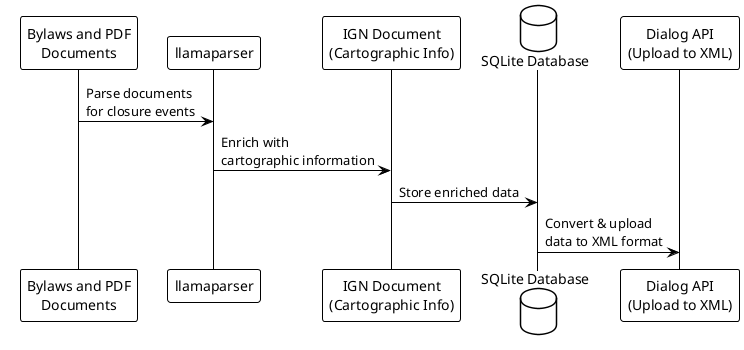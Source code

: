 @startuml
!theme plain

participant "Bylaws and PDF\nDocuments" as Docs
participant "llamaparser" as Parser
participant "IGN Document\n(Cartographic Info)" as IGN
database "SQLite Database" as DB
participant "Dialog API\n(Upload to XML)" as DialogAPI

Docs -> Parser : Parse documents\nfor closure events
Parser -> IGN : Enrich with\ncartographic information
IGN -> DB : Store enriched data
DB -> DialogAPI : Convert & upload\ndata to XML format

@enduml